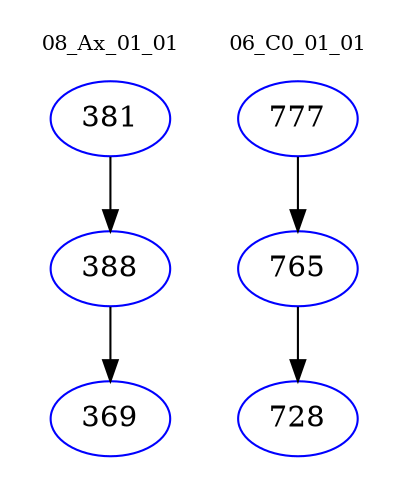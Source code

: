 digraph{
subgraph cluster_0 {
color = white
label = "08_Ax_01_01";
fontsize=10;
T0_381 [label="381", color="blue"]
T0_381 -> T0_388 [color="black"]
T0_388 [label="388", color="blue"]
T0_388 -> T0_369 [color="black"]
T0_369 [label="369", color="blue"]
}
subgraph cluster_1 {
color = white
label = "06_C0_01_01";
fontsize=10;
T1_777 [label="777", color="blue"]
T1_777 -> T1_765 [color="black"]
T1_765 [label="765", color="blue"]
T1_765 -> T1_728 [color="black"]
T1_728 [label="728", color="blue"]
}
}

